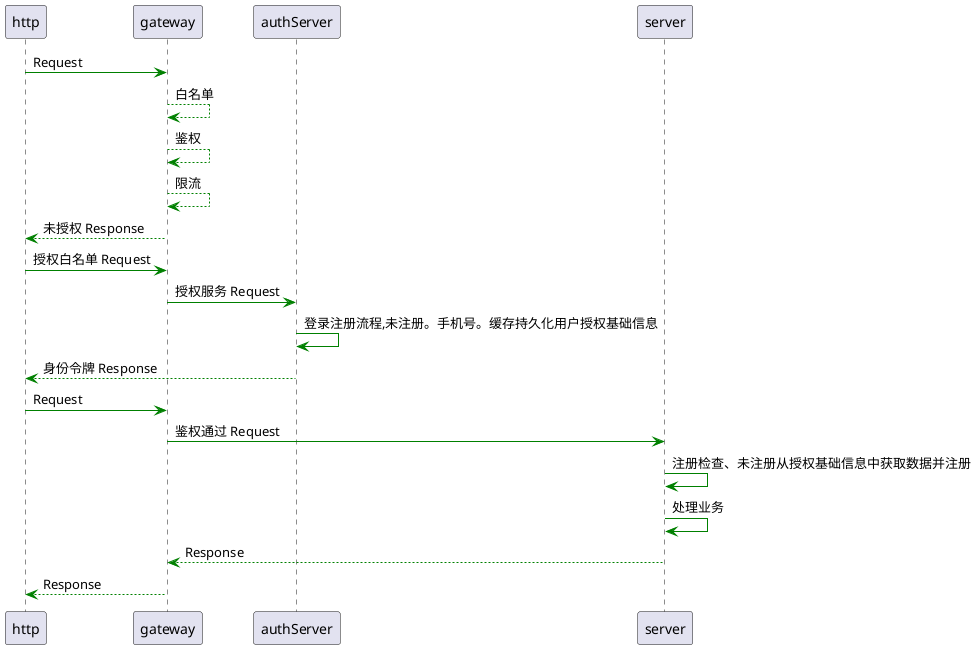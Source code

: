 @startuml
http -[#green]> gateway : Request
gateway --[#green]> gateway : 白名单
gateway --[#green]> gateway : 鉴权
gateway --[#green]> gateway : 限流
gateway --[#green]> http : 未授权 Response
http -[#green]> gateway : 授权白名单 Request
gateway -[#green]> authServer : 授权服务 Request
authServer -[#green]> authServer : 登录注册流程,未注册。手机号。缓存持久化用户授权基础信息
authServer --[#green]> http : 身份令牌 Response
http -[#green]> gateway : Request
gateway -[#green]> server : 鉴权通过 Request
server -[#green]> server : 注册检查、未注册从授权基础信息中获取数据并注册
server -[#green]> server : 处理业务
server --[#green]> gateway: Response
gateway --[#green]> http: Response
@enduml
